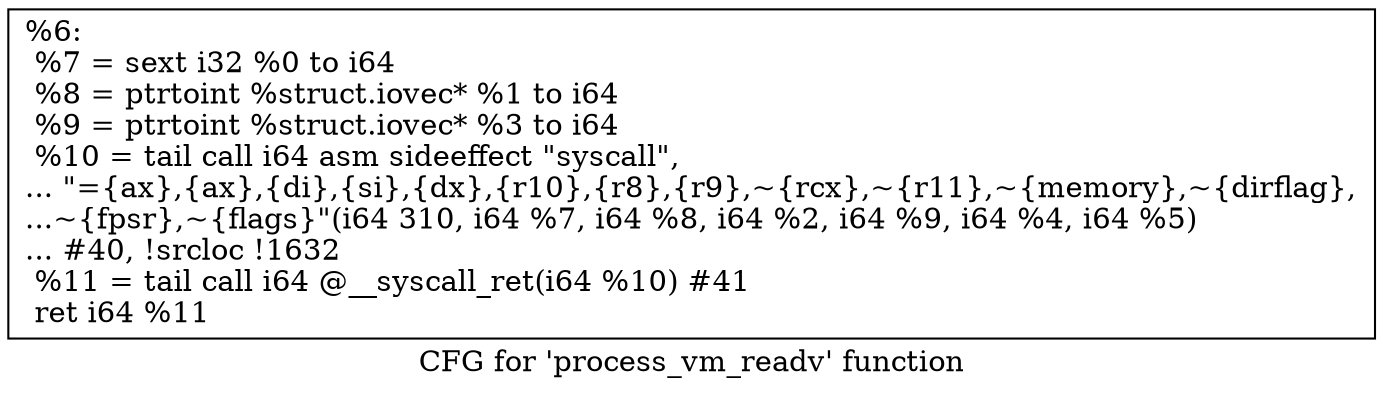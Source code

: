 digraph "CFG for 'process_vm_readv' function" {
	label="CFG for 'process_vm_readv' function";

	Node0x167c010 [shape=record,label="{%6:\l  %7 = sext i32 %0 to i64\l  %8 = ptrtoint %struct.iovec* %1 to i64\l  %9 = ptrtoint %struct.iovec* %3 to i64\l  %10 = tail call i64 asm sideeffect \"syscall\",\l... \"=\{ax\},\{ax\},\{di\},\{si\},\{dx\},\{r10\},\{r8\},\{r9\},~\{rcx\},~\{r11\},~\{memory\},~\{dirflag\},\l...~\{fpsr\},~\{flags\}\"(i64 310, i64 %7, i64 %8, i64 %2, i64 %9, i64 %4, i64 %5)\l... #40, !srcloc !1632\l  %11 = tail call i64 @__syscall_ret(i64 %10) #41\l  ret i64 %11\l}"];
}

